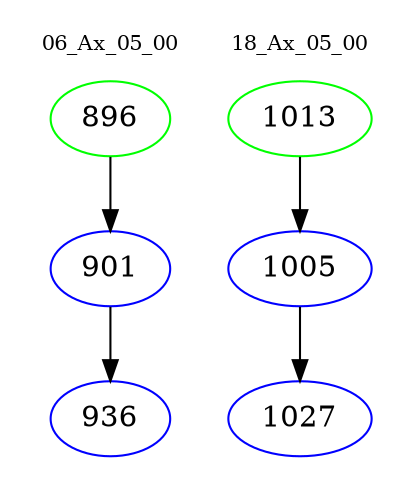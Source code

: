 digraph{
subgraph cluster_0 {
color = white
label = "06_Ax_05_00";
fontsize=10;
T0_896 [label="896", color="green"]
T0_896 -> T0_901 [color="black"]
T0_901 [label="901", color="blue"]
T0_901 -> T0_936 [color="black"]
T0_936 [label="936", color="blue"]
}
subgraph cluster_1 {
color = white
label = "18_Ax_05_00";
fontsize=10;
T1_1013 [label="1013", color="green"]
T1_1013 -> T1_1005 [color="black"]
T1_1005 [label="1005", color="blue"]
T1_1005 -> T1_1027 [color="black"]
T1_1027 [label="1027", color="blue"]
}
}

